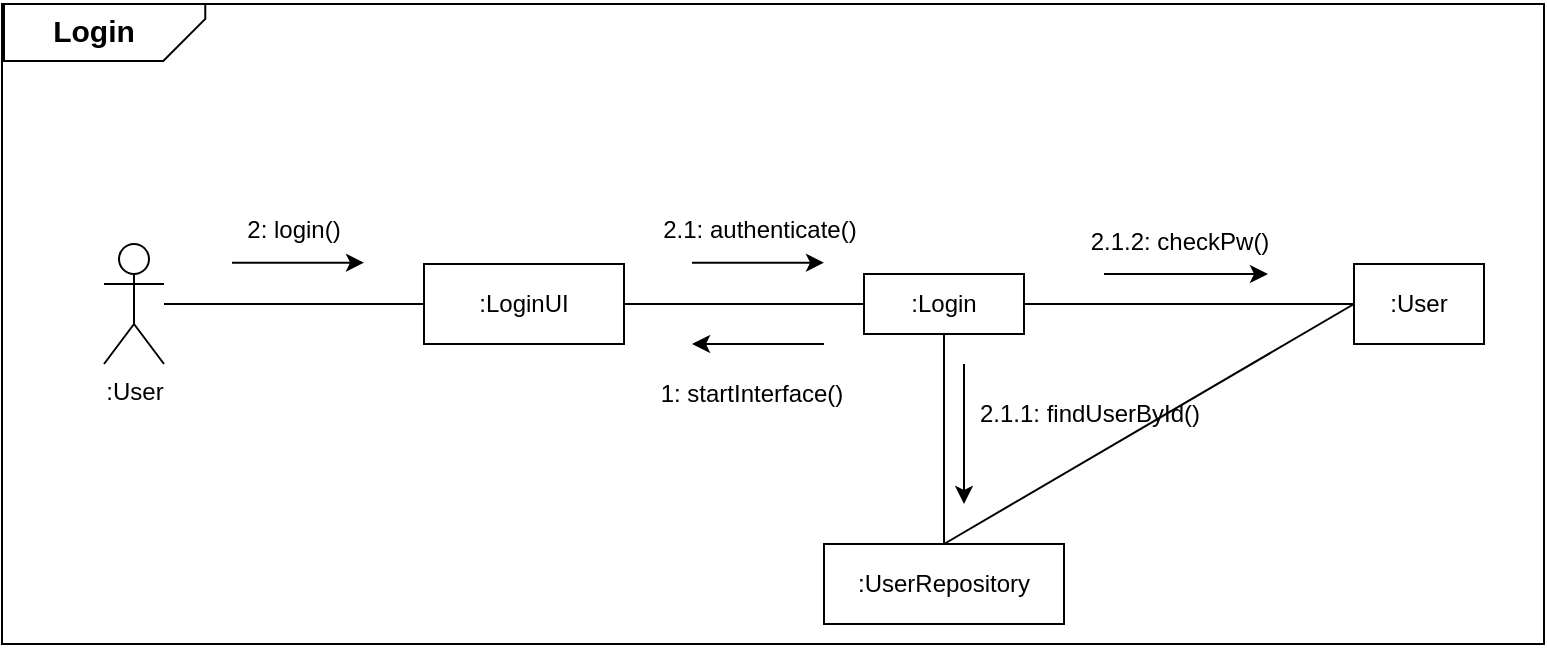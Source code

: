 <mxfile version="26.2.15">
  <diagram name="페이지-1" id="Wrm9N8Nni0yZCXM2AscO">
    <mxGraphModel dx="1414" dy="622" grid="1" gridSize="10" guides="1" tooltips="1" connect="1" arrows="1" fold="1" page="1" pageScale="1" pageWidth="200" pageHeight="200" math="0" shadow="0">
      <root>
        <mxCell id="0" />
        <mxCell id="1" parent="0" />
        <mxCell id="jfbxoVNwou6Wi6mcgj0v-1" value="" style="rounded=0;whiteSpace=wrap;html=1;" parent="1" vertex="1">
          <mxGeometry x="-581" y="50" width="771" height="320" as="geometry" />
        </mxCell>
        <mxCell id="jfbxoVNwou6Wi6mcgj0v-2" value=":User" style="shape=umlActor;verticalLabelPosition=bottom;verticalAlign=top;html=1;outlineConnect=0;" parent="1" vertex="1">
          <mxGeometry x="-530" y="169.995" width="30" height="60" as="geometry" />
        </mxCell>
        <mxCell id="jfbxoVNwou6Wi6mcgj0v-3" value=":Login&lt;span style=&quot;background-color: transparent; color: light-dark(rgb(0, 0, 0), rgb(255, 255, 255));&quot;&gt;UI&lt;/span&gt;" style="rounded=0;whiteSpace=wrap;html=1;" parent="1" vertex="1">
          <mxGeometry x="-370" y="180" width="100" height="40" as="geometry" />
        </mxCell>
        <mxCell id="jfbxoVNwou6Wi6mcgj0v-4" value=":Login" style="rounded=0;whiteSpace=wrap;html=1;" parent="1" vertex="1">
          <mxGeometry x="-150" y="185" width="80" height="30" as="geometry" />
        </mxCell>
        <mxCell id="jfbxoVNwou6Wi6mcgj0v-5" value="" style="endArrow=none;html=1;rounded=0;exitX=1;exitY=0.5;exitDx=0;exitDy=0;entryX=0;entryY=0.5;entryDx=0;entryDy=0;" parent="1" source="jfbxoVNwou6Wi6mcgj0v-3" target="jfbxoVNwou6Wi6mcgj0v-4" edge="1">
          <mxGeometry width="50" height="50" relative="1" as="geometry">
            <mxPoint x="-210" y="249.995" as="sourcePoint" />
            <mxPoint x="-160" y="199.995" as="targetPoint" />
          </mxGeometry>
        </mxCell>
        <mxCell id="jfbxoVNwou6Wi6mcgj0v-6" value="" style="endArrow=none;html=1;rounded=0;entryX=0;entryY=0.5;entryDx=0;entryDy=0;" parent="1" source="jfbxoVNwou6Wi6mcgj0v-2" target="jfbxoVNwou6Wi6mcgj0v-3" edge="1">
          <mxGeometry width="50" height="50" relative="1" as="geometry">
            <mxPoint x="-210" y="249.995" as="sourcePoint" />
            <mxPoint x="-160" y="199.995" as="targetPoint" />
          </mxGeometry>
        </mxCell>
        <mxCell id="jfbxoVNwou6Wi6mcgj0v-8" value="" style="endArrow=none;html=1;rounded=0;entryX=0.5;entryY=1;entryDx=0;entryDy=0;exitX=0.5;exitY=0;exitDx=0;exitDy=0;" parent="1" source="jfbxoVNwou6Wi6mcgj0v-23" target="jfbxoVNwou6Wi6mcgj0v-4" edge="1">
          <mxGeometry width="50" height="50" relative="1" as="geometry">
            <mxPoint x="-200" y="249.995" as="sourcePoint" />
            <mxPoint x="-150" y="199.995" as="targetPoint" />
          </mxGeometry>
        </mxCell>
        <mxCell id="jfbxoVNwou6Wi6mcgj0v-9" value="" style="endArrow=classic;html=1;rounded=0;" parent="1" edge="1">
          <mxGeometry width="50" height="50" relative="1" as="geometry">
            <mxPoint x="-170" y="219.995" as="sourcePoint" />
            <mxPoint x="-236" y="219.995" as="targetPoint" />
          </mxGeometry>
        </mxCell>
        <mxCell id="jfbxoVNwou6Wi6mcgj0v-10" value="" style="group" parent="1" vertex="1" connectable="0">
          <mxGeometry x="-579.995" y="110.0" width="167.5" height="82.82" as="geometry" />
        </mxCell>
        <mxCell id="jfbxoVNwou6Wi6mcgj0v-11" value="" style="shape=card;whiteSpace=wrap;html=1;rotation=90;direction=south;size=21;" parent="jfbxoVNwou6Wi6mcgj0v-10" vertex="1">
          <mxGeometry x="36.09" y="-96.09" width="28.44" height="100.64" as="geometry" />
        </mxCell>
        <mxCell id="jfbxoVNwou6Wi6mcgj0v-12" value="&lt;font style=&quot;font-size: 15px;&quot;&gt;&lt;b&gt;Login&lt;/b&gt;&lt;/font&gt;" style="text;html=1;align=center;verticalAlign=middle;whiteSpace=wrap;rounded=0;" parent="jfbxoVNwou6Wi6mcgj0v-10" vertex="1">
          <mxGeometry x="0.005" y="-61.995" width="90" height="30" as="geometry" />
        </mxCell>
        <mxCell id="jfbxoVNwou6Wi6mcgj0v-13" value="1: startInterface()" style="text;html=1;align=center;verticalAlign=middle;whiteSpace=wrap;rounded=0;" parent="1" vertex="1">
          <mxGeometry x="-266" y="229.995" width="120" height="30" as="geometry" />
        </mxCell>
        <mxCell id="jfbxoVNwou6Wi6mcgj0v-16" value="" style="endArrow=classic;html=1;rounded=0;" parent="1" edge="1">
          <mxGeometry width="50" height="50" relative="1" as="geometry">
            <mxPoint x="-236" y="179.325" as="sourcePoint" />
            <mxPoint x="-170" y="179.325" as="targetPoint" />
          </mxGeometry>
        </mxCell>
        <mxCell id="jfbxoVNwou6Wi6mcgj0v-17" value="" style="endArrow=classic;html=1;rounded=0;" parent="1" edge="1">
          <mxGeometry width="50" height="50" relative="1" as="geometry">
            <mxPoint x="-466" y="179.325" as="sourcePoint" />
            <mxPoint x="-400" y="179.325" as="targetPoint" />
          </mxGeometry>
        </mxCell>
        <mxCell id="jfbxoVNwou6Wi6mcgj0v-18" value="2: login&lt;span style=&quot;background-color: transparent; color: light-dark(rgb(0, 0, 0), rgb(255, 255, 255));&quot;&gt;()&lt;/span&gt;" style="text;html=1;align=center;verticalAlign=middle;whiteSpace=wrap;rounded=0;" parent="1" vertex="1">
          <mxGeometry x="-500" y="147.995" width="130" height="30" as="geometry" />
        </mxCell>
        <mxCell id="jfbxoVNwou6Wi6mcgj0v-21" value="2.1: authenticate()" style="text;html=1;align=center;verticalAlign=middle;whiteSpace=wrap;rounded=0;" parent="1" vertex="1">
          <mxGeometry x="-275" y="147.995" width="146" height="30" as="geometry" />
        </mxCell>
        <mxCell id="jfbxoVNwou6Wi6mcgj0v-23" value=":UserRepository" style="rounded=0;whiteSpace=wrap;html=1;" parent="1" vertex="1">
          <mxGeometry x="-170" y="319.995" width="120" height="40" as="geometry" />
        </mxCell>
        <mxCell id="jfbxoVNwou6Wi6mcgj0v-28" value=":User" style="rounded=0;whiteSpace=wrap;html=1;" parent="1" vertex="1">
          <mxGeometry x="95" y="180" width="65" height="40" as="geometry" />
        </mxCell>
        <mxCell id="jfbxoVNwou6Wi6mcgj0v-29" value="" style="endArrow=none;html=1;rounded=0;exitX=0.5;exitY=0;exitDx=0;exitDy=0;entryX=0;entryY=0.5;entryDx=0;entryDy=0;" parent="1" source="jfbxoVNwou6Wi6mcgj0v-23" target="jfbxoVNwou6Wi6mcgj0v-28" edge="1">
          <mxGeometry width="50" height="50" relative="1" as="geometry">
            <mxPoint x="20" y="340" as="sourcePoint" />
            <mxPoint x="210" y="215" as="targetPoint" />
          </mxGeometry>
        </mxCell>
        <mxCell id="ErNHC7NsJw2brG-NTUp9-2" value="" style="endArrow=none;html=1;rounded=0;entryX=1;entryY=0.5;entryDx=0;entryDy=0;exitX=0;exitY=0.5;exitDx=0;exitDy=0;" edge="1" parent="1" source="jfbxoVNwou6Wi6mcgj0v-28" target="jfbxoVNwou6Wi6mcgj0v-4">
          <mxGeometry width="50" height="50" relative="1" as="geometry">
            <mxPoint x="-200" y="340" as="sourcePoint" />
            <mxPoint x="-150" y="290" as="targetPoint" />
          </mxGeometry>
        </mxCell>
        <mxCell id="ErNHC7NsJw2brG-NTUp9-4" value="2.1.1: findUserById()" style="text;html=1;align=center;verticalAlign=middle;whiteSpace=wrap;rounded=0;" vertex="1" parent="1">
          <mxGeometry x="-110" y="239.995" width="146" height="30" as="geometry" />
        </mxCell>
        <mxCell id="ErNHC7NsJw2brG-NTUp9-6" value="" style="endArrow=classic;html=1;rounded=0;" edge="1" parent="1">
          <mxGeometry width="50" height="50" relative="1" as="geometry">
            <mxPoint x="-100" y="230" as="sourcePoint" />
            <mxPoint x="-100" y="300" as="targetPoint" />
          </mxGeometry>
        </mxCell>
        <mxCell id="ErNHC7NsJw2brG-NTUp9-7" value="" style="endArrow=classic;html=1;rounded=0;" edge="1" parent="1">
          <mxGeometry width="50" height="50" relative="1" as="geometry">
            <mxPoint x="-30" y="185" as="sourcePoint" />
            <mxPoint x="52" y="185" as="targetPoint" />
          </mxGeometry>
        </mxCell>
        <mxCell id="ErNHC7NsJw2brG-NTUp9-8" value="2.1.2: checkPw()" style="text;html=1;align=center;verticalAlign=middle;whiteSpace=wrap;rounded=0;" vertex="1" parent="1">
          <mxGeometry x="-65" y="153.995" width="146" height="30" as="geometry" />
        </mxCell>
      </root>
    </mxGraphModel>
  </diagram>
</mxfile>
